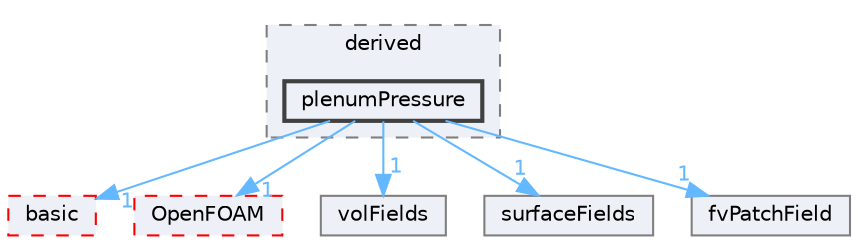 digraph "src/finiteVolume/fields/fvPatchFields/derived/plenumPressure"
{
 // LATEX_PDF_SIZE
  bgcolor="transparent";
  edge [fontname=Helvetica,fontsize=10,labelfontname=Helvetica,labelfontsize=10];
  node [fontname=Helvetica,fontsize=10,shape=box,height=0.2,width=0.4];
  compound=true
  subgraph clusterdir_ece9aa6b5af9a7776a75b0c1993b0910 {
    graph [ bgcolor="#edf0f7", pencolor="grey50", label="derived", fontname=Helvetica,fontsize=10 style="filled,dashed", URL="dir_ece9aa6b5af9a7776a75b0c1993b0910.html",tooltip=""]
  dir_1972b70af9191ba0e9173ebc37400138 [label="plenumPressure", fillcolor="#edf0f7", color="grey25", style="filled,bold", URL="dir_1972b70af9191ba0e9173ebc37400138.html",tooltip=""];
  }
  dir_546b14c9025d30bb5b92fa069dbdd82c [label="basic", fillcolor="#edf0f7", color="red", style="filled,dashed", URL="dir_546b14c9025d30bb5b92fa069dbdd82c.html",tooltip=""];
  dir_c5473ff19b20e6ec4dfe5c310b3778a8 [label="OpenFOAM", fillcolor="#edf0f7", color="red", style="filled,dashed", URL="dir_c5473ff19b20e6ec4dfe5c310b3778a8.html",tooltip=""];
  dir_bd8bf7fa65467c460a50eacc456ce356 [label="volFields", fillcolor="#edf0f7", color="grey50", style="filled", URL="dir_bd8bf7fa65467c460a50eacc456ce356.html",tooltip=""];
  dir_606ba9250f9107f82f779cbd3e87c3a5 [label="surfaceFields", fillcolor="#edf0f7", color="grey50", style="filled", URL="dir_606ba9250f9107f82f779cbd3e87c3a5.html",tooltip=""];
  dir_6b9423849569a7ee618201e7cfce9eaa [label="fvPatchField", fillcolor="#edf0f7", color="grey50", style="filled", URL="dir_6b9423849569a7ee618201e7cfce9eaa.html",tooltip=""];
  dir_1972b70af9191ba0e9173ebc37400138->dir_546b14c9025d30bb5b92fa069dbdd82c [headlabel="1", labeldistance=1.5 headhref="dir_002929_000207.html" href="dir_002929_000207.html" color="steelblue1" fontcolor="steelblue1"];
  dir_1972b70af9191ba0e9173ebc37400138->dir_606ba9250f9107f82f779cbd3e87c3a5 [headlabel="1", labeldistance=1.5 headhref="dir_002929_003832.html" href="dir_002929_003832.html" color="steelblue1" fontcolor="steelblue1"];
  dir_1972b70af9191ba0e9173ebc37400138->dir_6b9423849569a7ee618201e7cfce9eaa [headlabel="1", labeldistance=1.5 headhref="dir_002929_001564.html" href="dir_002929_001564.html" color="steelblue1" fontcolor="steelblue1"];
  dir_1972b70af9191ba0e9173ebc37400138->dir_bd8bf7fa65467c460a50eacc456ce356 [headlabel="1", labeldistance=1.5 headhref="dir_002929_004295.html" href="dir_002929_004295.html" color="steelblue1" fontcolor="steelblue1"];
  dir_1972b70af9191ba0e9173ebc37400138->dir_c5473ff19b20e6ec4dfe5c310b3778a8 [headlabel="1", labeldistance=1.5 headhref="dir_002929_002695.html" href="dir_002929_002695.html" color="steelblue1" fontcolor="steelblue1"];
}
